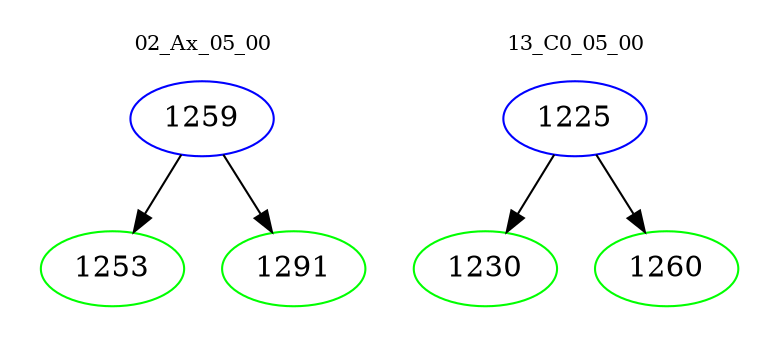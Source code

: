 digraph{
subgraph cluster_0 {
color = white
label = "02_Ax_05_00";
fontsize=10;
T0_1259 [label="1259", color="blue"]
T0_1259 -> T0_1253 [color="black"]
T0_1253 [label="1253", color="green"]
T0_1259 -> T0_1291 [color="black"]
T0_1291 [label="1291", color="green"]
}
subgraph cluster_1 {
color = white
label = "13_C0_05_00";
fontsize=10;
T1_1225 [label="1225", color="blue"]
T1_1225 -> T1_1230 [color="black"]
T1_1230 [label="1230", color="green"]
T1_1225 -> T1_1260 [color="black"]
T1_1260 [label="1260", color="green"]
}
}
